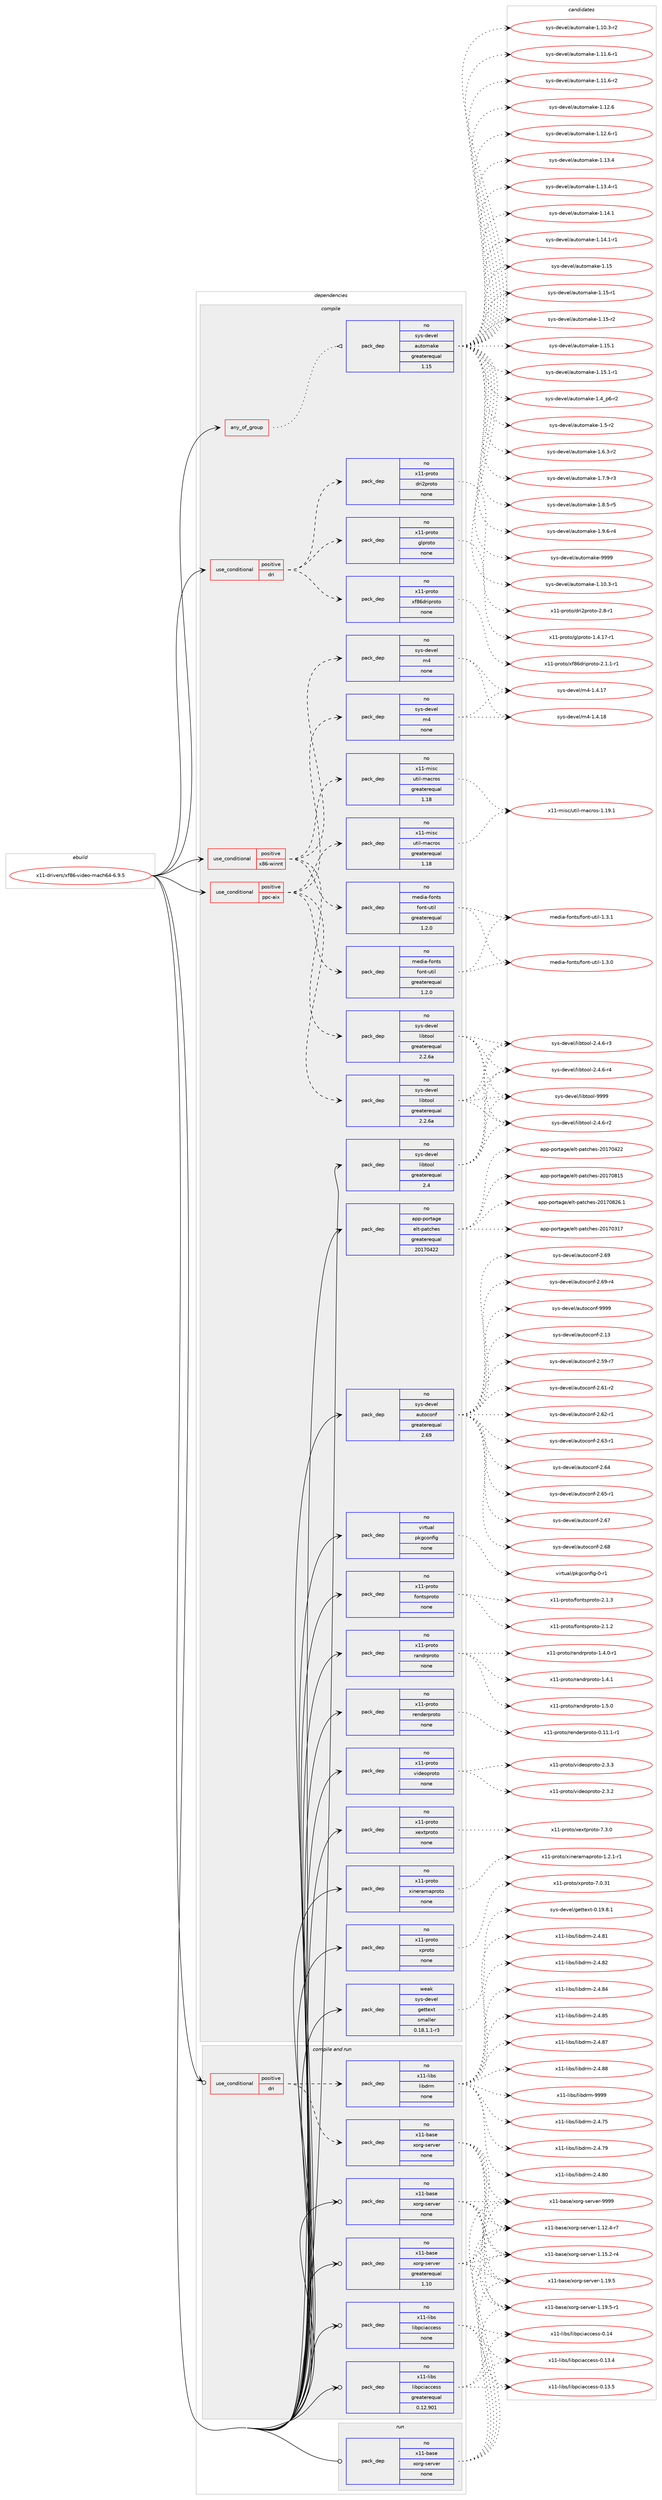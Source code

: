 digraph prolog {

# *************
# Graph options
# *************

newrank=true;
concentrate=true;
compound=true;
graph [rankdir=LR,fontname=Helvetica,fontsize=10,ranksep=1.5];#, ranksep=2.5, nodesep=0.2];
edge  [arrowhead=vee];
node  [fontname=Helvetica,fontsize=10];

# **********
# The ebuild
# **********

subgraph cluster_leftcol {
color=gray;
rank=same;
label=<<i>ebuild</i>>;
id [label="x11-drivers/xf86-video-mach64-6.9.5", color=red, width=4, href="../x11-drivers/xf86-video-mach64-6.9.5.svg"];
}

# ****************
# The dependencies
# ****************

subgraph cluster_midcol {
color=gray;
label=<<i>dependencies</i>>;
subgraph cluster_compile {
fillcolor="#eeeeee";
style=filled;
label=<<i>compile</i>>;
subgraph any9181 {
dependency514249 [label=<<TABLE BORDER="0" CELLBORDER="1" CELLSPACING="0" CELLPADDING="4"><TR><TD CELLPADDING="10">any_of_group</TD></TR></TABLE>>, shape=none, color=red];subgraph pack382736 {
dependency514250 [label=<<TABLE BORDER="0" CELLBORDER="1" CELLSPACING="0" CELLPADDING="4" WIDTH="220"><TR><TD ROWSPAN="6" CELLPADDING="30">pack_dep</TD></TR><TR><TD WIDTH="110">no</TD></TR><TR><TD>sys-devel</TD></TR><TR><TD>automake</TD></TR><TR><TD>greaterequal</TD></TR><TR><TD>1.15</TD></TR></TABLE>>, shape=none, color=blue];
}
dependency514249:e -> dependency514250:w [weight=20,style="dotted",arrowhead="oinv"];
}
id:e -> dependency514249:w [weight=20,style="solid",arrowhead="vee"];
subgraph cond121993 {
dependency514251 [label=<<TABLE BORDER="0" CELLBORDER="1" CELLSPACING="0" CELLPADDING="4"><TR><TD ROWSPAN="3" CELLPADDING="10">use_conditional</TD></TR><TR><TD>positive</TD></TR><TR><TD>dri</TD></TR></TABLE>>, shape=none, color=red];
subgraph pack382737 {
dependency514252 [label=<<TABLE BORDER="0" CELLBORDER="1" CELLSPACING="0" CELLPADDING="4" WIDTH="220"><TR><TD ROWSPAN="6" CELLPADDING="30">pack_dep</TD></TR><TR><TD WIDTH="110">no</TD></TR><TR><TD>x11-proto</TD></TR><TR><TD>xf86driproto</TD></TR><TR><TD>none</TD></TR><TR><TD></TD></TR></TABLE>>, shape=none, color=blue];
}
dependency514251:e -> dependency514252:w [weight=20,style="dashed",arrowhead="vee"];
subgraph pack382738 {
dependency514253 [label=<<TABLE BORDER="0" CELLBORDER="1" CELLSPACING="0" CELLPADDING="4" WIDTH="220"><TR><TD ROWSPAN="6" CELLPADDING="30">pack_dep</TD></TR><TR><TD WIDTH="110">no</TD></TR><TR><TD>x11-proto</TD></TR><TR><TD>glproto</TD></TR><TR><TD>none</TD></TR><TR><TD></TD></TR></TABLE>>, shape=none, color=blue];
}
dependency514251:e -> dependency514253:w [weight=20,style="dashed",arrowhead="vee"];
subgraph pack382739 {
dependency514254 [label=<<TABLE BORDER="0" CELLBORDER="1" CELLSPACING="0" CELLPADDING="4" WIDTH="220"><TR><TD ROWSPAN="6" CELLPADDING="30">pack_dep</TD></TR><TR><TD WIDTH="110">no</TD></TR><TR><TD>x11-proto</TD></TR><TR><TD>dri2proto</TD></TR><TR><TD>none</TD></TR><TR><TD></TD></TR></TABLE>>, shape=none, color=blue];
}
dependency514251:e -> dependency514254:w [weight=20,style="dashed",arrowhead="vee"];
}
id:e -> dependency514251:w [weight=20,style="solid",arrowhead="vee"];
subgraph cond121994 {
dependency514255 [label=<<TABLE BORDER="0" CELLBORDER="1" CELLSPACING="0" CELLPADDING="4"><TR><TD ROWSPAN="3" CELLPADDING="10">use_conditional</TD></TR><TR><TD>positive</TD></TR><TR><TD>ppc-aix</TD></TR></TABLE>>, shape=none, color=red];
subgraph pack382740 {
dependency514256 [label=<<TABLE BORDER="0" CELLBORDER="1" CELLSPACING="0" CELLPADDING="4" WIDTH="220"><TR><TD ROWSPAN="6" CELLPADDING="30">pack_dep</TD></TR><TR><TD WIDTH="110">no</TD></TR><TR><TD>sys-devel</TD></TR><TR><TD>libtool</TD></TR><TR><TD>greaterequal</TD></TR><TR><TD>2.2.6a</TD></TR></TABLE>>, shape=none, color=blue];
}
dependency514255:e -> dependency514256:w [weight=20,style="dashed",arrowhead="vee"];
subgraph pack382741 {
dependency514257 [label=<<TABLE BORDER="0" CELLBORDER="1" CELLSPACING="0" CELLPADDING="4" WIDTH="220"><TR><TD ROWSPAN="6" CELLPADDING="30">pack_dep</TD></TR><TR><TD WIDTH="110">no</TD></TR><TR><TD>sys-devel</TD></TR><TR><TD>m4</TD></TR><TR><TD>none</TD></TR><TR><TD></TD></TR></TABLE>>, shape=none, color=blue];
}
dependency514255:e -> dependency514257:w [weight=20,style="dashed",arrowhead="vee"];
subgraph pack382742 {
dependency514258 [label=<<TABLE BORDER="0" CELLBORDER="1" CELLSPACING="0" CELLPADDING="4" WIDTH="220"><TR><TD ROWSPAN="6" CELLPADDING="30">pack_dep</TD></TR><TR><TD WIDTH="110">no</TD></TR><TR><TD>x11-misc</TD></TR><TR><TD>util-macros</TD></TR><TR><TD>greaterequal</TD></TR><TR><TD>1.18</TD></TR></TABLE>>, shape=none, color=blue];
}
dependency514255:e -> dependency514258:w [weight=20,style="dashed",arrowhead="vee"];
subgraph pack382743 {
dependency514259 [label=<<TABLE BORDER="0" CELLBORDER="1" CELLSPACING="0" CELLPADDING="4" WIDTH="220"><TR><TD ROWSPAN="6" CELLPADDING="30">pack_dep</TD></TR><TR><TD WIDTH="110">no</TD></TR><TR><TD>media-fonts</TD></TR><TR><TD>font-util</TD></TR><TR><TD>greaterequal</TD></TR><TR><TD>1.2.0</TD></TR></TABLE>>, shape=none, color=blue];
}
dependency514255:e -> dependency514259:w [weight=20,style="dashed",arrowhead="vee"];
}
id:e -> dependency514255:w [weight=20,style="solid",arrowhead="vee"];
subgraph cond121995 {
dependency514260 [label=<<TABLE BORDER="0" CELLBORDER="1" CELLSPACING="0" CELLPADDING="4"><TR><TD ROWSPAN="3" CELLPADDING="10">use_conditional</TD></TR><TR><TD>positive</TD></TR><TR><TD>x86-winnt</TD></TR></TABLE>>, shape=none, color=red];
subgraph pack382744 {
dependency514261 [label=<<TABLE BORDER="0" CELLBORDER="1" CELLSPACING="0" CELLPADDING="4" WIDTH="220"><TR><TD ROWSPAN="6" CELLPADDING="30">pack_dep</TD></TR><TR><TD WIDTH="110">no</TD></TR><TR><TD>sys-devel</TD></TR><TR><TD>libtool</TD></TR><TR><TD>greaterequal</TD></TR><TR><TD>2.2.6a</TD></TR></TABLE>>, shape=none, color=blue];
}
dependency514260:e -> dependency514261:w [weight=20,style="dashed",arrowhead="vee"];
subgraph pack382745 {
dependency514262 [label=<<TABLE BORDER="0" CELLBORDER="1" CELLSPACING="0" CELLPADDING="4" WIDTH="220"><TR><TD ROWSPAN="6" CELLPADDING="30">pack_dep</TD></TR><TR><TD WIDTH="110">no</TD></TR><TR><TD>sys-devel</TD></TR><TR><TD>m4</TD></TR><TR><TD>none</TD></TR><TR><TD></TD></TR></TABLE>>, shape=none, color=blue];
}
dependency514260:e -> dependency514262:w [weight=20,style="dashed",arrowhead="vee"];
subgraph pack382746 {
dependency514263 [label=<<TABLE BORDER="0" CELLBORDER="1" CELLSPACING="0" CELLPADDING="4" WIDTH="220"><TR><TD ROWSPAN="6" CELLPADDING="30">pack_dep</TD></TR><TR><TD WIDTH="110">no</TD></TR><TR><TD>x11-misc</TD></TR><TR><TD>util-macros</TD></TR><TR><TD>greaterequal</TD></TR><TR><TD>1.18</TD></TR></TABLE>>, shape=none, color=blue];
}
dependency514260:e -> dependency514263:w [weight=20,style="dashed",arrowhead="vee"];
subgraph pack382747 {
dependency514264 [label=<<TABLE BORDER="0" CELLBORDER="1" CELLSPACING="0" CELLPADDING="4" WIDTH="220"><TR><TD ROWSPAN="6" CELLPADDING="30">pack_dep</TD></TR><TR><TD WIDTH="110">no</TD></TR><TR><TD>media-fonts</TD></TR><TR><TD>font-util</TD></TR><TR><TD>greaterequal</TD></TR><TR><TD>1.2.0</TD></TR></TABLE>>, shape=none, color=blue];
}
dependency514260:e -> dependency514264:w [weight=20,style="dashed",arrowhead="vee"];
}
id:e -> dependency514260:w [weight=20,style="solid",arrowhead="vee"];
subgraph pack382748 {
dependency514265 [label=<<TABLE BORDER="0" CELLBORDER="1" CELLSPACING="0" CELLPADDING="4" WIDTH="220"><TR><TD ROWSPAN="6" CELLPADDING="30">pack_dep</TD></TR><TR><TD WIDTH="110">no</TD></TR><TR><TD>app-portage</TD></TR><TR><TD>elt-patches</TD></TR><TR><TD>greaterequal</TD></TR><TR><TD>20170422</TD></TR></TABLE>>, shape=none, color=blue];
}
id:e -> dependency514265:w [weight=20,style="solid",arrowhead="vee"];
subgraph pack382749 {
dependency514266 [label=<<TABLE BORDER="0" CELLBORDER="1" CELLSPACING="0" CELLPADDING="4" WIDTH="220"><TR><TD ROWSPAN="6" CELLPADDING="30">pack_dep</TD></TR><TR><TD WIDTH="110">no</TD></TR><TR><TD>sys-devel</TD></TR><TR><TD>autoconf</TD></TR><TR><TD>greaterequal</TD></TR><TR><TD>2.69</TD></TR></TABLE>>, shape=none, color=blue];
}
id:e -> dependency514266:w [weight=20,style="solid",arrowhead="vee"];
subgraph pack382750 {
dependency514267 [label=<<TABLE BORDER="0" CELLBORDER="1" CELLSPACING="0" CELLPADDING="4" WIDTH="220"><TR><TD ROWSPAN="6" CELLPADDING="30">pack_dep</TD></TR><TR><TD WIDTH="110">no</TD></TR><TR><TD>sys-devel</TD></TR><TR><TD>libtool</TD></TR><TR><TD>greaterequal</TD></TR><TR><TD>2.4</TD></TR></TABLE>>, shape=none, color=blue];
}
id:e -> dependency514267:w [weight=20,style="solid",arrowhead="vee"];
subgraph pack382751 {
dependency514268 [label=<<TABLE BORDER="0" CELLBORDER="1" CELLSPACING="0" CELLPADDING="4" WIDTH="220"><TR><TD ROWSPAN="6" CELLPADDING="30">pack_dep</TD></TR><TR><TD WIDTH="110">no</TD></TR><TR><TD>virtual</TD></TR><TR><TD>pkgconfig</TD></TR><TR><TD>none</TD></TR><TR><TD></TD></TR></TABLE>>, shape=none, color=blue];
}
id:e -> dependency514268:w [weight=20,style="solid",arrowhead="vee"];
subgraph pack382752 {
dependency514269 [label=<<TABLE BORDER="0" CELLBORDER="1" CELLSPACING="0" CELLPADDING="4" WIDTH="220"><TR><TD ROWSPAN="6" CELLPADDING="30">pack_dep</TD></TR><TR><TD WIDTH="110">no</TD></TR><TR><TD>x11-proto</TD></TR><TR><TD>fontsproto</TD></TR><TR><TD>none</TD></TR><TR><TD></TD></TR></TABLE>>, shape=none, color=blue];
}
id:e -> dependency514269:w [weight=20,style="solid",arrowhead="vee"];
subgraph pack382753 {
dependency514270 [label=<<TABLE BORDER="0" CELLBORDER="1" CELLSPACING="0" CELLPADDING="4" WIDTH="220"><TR><TD ROWSPAN="6" CELLPADDING="30">pack_dep</TD></TR><TR><TD WIDTH="110">no</TD></TR><TR><TD>x11-proto</TD></TR><TR><TD>randrproto</TD></TR><TR><TD>none</TD></TR><TR><TD></TD></TR></TABLE>>, shape=none, color=blue];
}
id:e -> dependency514270:w [weight=20,style="solid",arrowhead="vee"];
subgraph pack382754 {
dependency514271 [label=<<TABLE BORDER="0" CELLBORDER="1" CELLSPACING="0" CELLPADDING="4" WIDTH="220"><TR><TD ROWSPAN="6" CELLPADDING="30">pack_dep</TD></TR><TR><TD WIDTH="110">no</TD></TR><TR><TD>x11-proto</TD></TR><TR><TD>renderproto</TD></TR><TR><TD>none</TD></TR><TR><TD></TD></TR></TABLE>>, shape=none, color=blue];
}
id:e -> dependency514271:w [weight=20,style="solid",arrowhead="vee"];
subgraph pack382755 {
dependency514272 [label=<<TABLE BORDER="0" CELLBORDER="1" CELLSPACING="0" CELLPADDING="4" WIDTH="220"><TR><TD ROWSPAN="6" CELLPADDING="30">pack_dep</TD></TR><TR><TD WIDTH="110">no</TD></TR><TR><TD>x11-proto</TD></TR><TR><TD>videoproto</TD></TR><TR><TD>none</TD></TR><TR><TD></TD></TR></TABLE>>, shape=none, color=blue];
}
id:e -> dependency514272:w [weight=20,style="solid",arrowhead="vee"];
subgraph pack382756 {
dependency514273 [label=<<TABLE BORDER="0" CELLBORDER="1" CELLSPACING="0" CELLPADDING="4" WIDTH="220"><TR><TD ROWSPAN="6" CELLPADDING="30">pack_dep</TD></TR><TR><TD WIDTH="110">no</TD></TR><TR><TD>x11-proto</TD></TR><TR><TD>xextproto</TD></TR><TR><TD>none</TD></TR><TR><TD></TD></TR></TABLE>>, shape=none, color=blue];
}
id:e -> dependency514273:w [weight=20,style="solid",arrowhead="vee"];
subgraph pack382757 {
dependency514274 [label=<<TABLE BORDER="0" CELLBORDER="1" CELLSPACING="0" CELLPADDING="4" WIDTH="220"><TR><TD ROWSPAN="6" CELLPADDING="30">pack_dep</TD></TR><TR><TD WIDTH="110">no</TD></TR><TR><TD>x11-proto</TD></TR><TR><TD>xineramaproto</TD></TR><TR><TD>none</TD></TR><TR><TD></TD></TR></TABLE>>, shape=none, color=blue];
}
id:e -> dependency514274:w [weight=20,style="solid",arrowhead="vee"];
subgraph pack382758 {
dependency514275 [label=<<TABLE BORDER="0" CELLBORDER="1" CELLSPACING="0" CELLPADDING="4" WIDTH="220"><TR><TD ROWSPAN="6" CELLPADDING="30">pack_dep</TD></TR><TR><TD WIDTH="110">no</TD></TR><TR><TD>x11-proto</TD></TR><TR><TD>xproto</TD></TR><TR><TD>none</TD></TR><TR><TD></TD></TR></TABLE>>, shape=none, color=blue];
}
id:e -> dependency514275:w [weight=20,style="solid",arrowhead="vee"];
subgraph pack382759 {
dependency514276 [label=<<TABLE BORDER="0" CELLBORDER="1" CELLSPACING="0" CELLPADDING="4" WIDTH="220"><TR><TD ROWSPAN="6" CELLPADDING="30">pack_dep</TD></TR><TR><TD WIDTH="110">weak</TD></TR><TR><TD>sys-devel</TD></TR><TR><TD>gettext</TD></TR><TR><TD>smaller</TD></TR><TR><TD>0.18.1.1-r3</TD></TR></TABLE>>, shape=none, color=blue];
}
id:e -> dependency514276:w [weight=20,style="solid",arrowhead="vee"];
}
subgraph cluster_compileandrun {
fillcolor="#eeeeee";
style=filled;
label=<<i>compile and run</i>>;
subgraph cond121996 {
dependency514277 [label=<<TABLE BORDER="0" CELLBORDER="1" CELLSPACING="0" CELLPADDING="4"><TR><TD ROWSPAN="3" CELLPADDING="10">use_conditional</TD></TR><TR><TD>positive</TD></TR><TR><TD>dri</TD></TR></TABLE>>, shape=none, color=red];
subgraph pack382760 {
dependency514278 [label=<<TABLE BORDER="0" CELLBORDER="1" CELLSPACING="0" CELLPADDING="4" WIDTH="220"><TR><TD ROWSPAN="6" CELLPADDING="30">pack_dep</TD></TR><TR><TD WIDTH="110">no</TD></TR><TR><TD>x11-base</TD></TR><TR><TD>xorg-server</TD></TR><TR><TD>none</TD></TR><TR><TD></TD></TR></TABLE>>, shape=none, color=blue];
}
dependency514277:e -> dependency514278:w [weight=20,style="dashed",arrowhead="vee"];
subgraph pack382761 {
dependency514279 [label=<<TABLE BORDER="0" CELLBORDER="1" CELLSPACING="0" CELLPADDING="4" WIDTH="220"><TR><TD ROWSPAN="6" CELLPADDING="30">pack_dep</TD></TR><TR><TD WIDTH="110">no</TD></TR><TR><TD>x11-libs</TD></TR><TR><TD>libdrm</TD></TR><TR><TD>none</TD></TR><TR><TD></TD></TR></TABLE>>, shape=none, color=blue];
}
dependency514277:e -> dependency514279:w [weight=20,style="dashed",arrowhead="vee"];
}
id:e -> dependency514277:w [weight=20,style="solid",arrowhead="odotvee"];
subgraph pack382762 {
dependency514280 [label=<<TABLE BORDER="0" CELLBORDER="1" CELLSPACING="0" CELLPADDING="4" WIDTH="220"><TR><TD ROWSPAN="6" CELLPADDING="30">pack_dep</TD></TR><TR><TD WIDTH="110">no</TD></TR><TR><TD>x11-base</TD></TR><TR><TD>xorg-server</TD></TR><TR><TD>greaterequal</TD></TR><TR><TD>1.10</TD></TR></TABLE>>, shape=none, color=blue];
}
id:e -> dependency514280:w [weight=20,style="solid",arrowhead="odotvee"];
subgraph pack382763 {
dependency514281 [label=<<TABLE BORDER="0" CELLBORDER="1" CELLSPACING="0" CELLPADDING="4" WIDTH="220"><TR><TD ROWSPAN="6" CELLPADDING="30">pack_dep</TD></TR><TR><TD WIDTH="110">no</TD></TR><TR><TD>x11-base</TD></TR><TR><TD>xorg-server</TD></TR><TR><TD>none</TD></TR><TR><TD></TD></TR></TABLE>>, shape=none, color=blue];
}
id:e -> dependency514281:w [weight=20,style="solid",arrowhead="odotvee"];
subgraph pack382764 {
dependency514282 [label=<<TABLE BORDER="0" CELLBORDER="1" CELLSPACING="0" CELLPADDING="4" WIDTH="220"><TR><TD ROWSPAN="6" CELLPADDING="30">pack_dep</TD></TR><TR><TD WIDTH="110">no</TD></TR><TR><TD>x11-libs</TD></TR><TR><TD>libpciaccess</TD></TR><TR><TD>greaterequal</TD></TR><TR><TD>0.12.901</TD></TR></TABLE>>, shape=none, color=blue];
}
id:e -> dependency514282:w [weight=20,style="solid",arrowhead="odotvee"];
subgraph pack382765 {
dependency514283 [label=<<TABLE BORDER="0" CELLBORDER="1" CELLSPACING="0" CELLPADDING="4" WIDTH="220"><TR><TD ROWSPAN="6" CELLPADDING="30">pack_dep</TD></TR><TR><TD WIDTH="110">no</TD></TR><TR><TD>x11-libs</TD></TR><TR><TD>libpciaccess</TD></TR><TR><TD>none</TD></TR><TR><TD></TD></TR></TABLE>>, shape=none, color=blue];
}
id:e -> dependency514283:w [weight=20,style="solid",arrowhead="odotvee"];
}
subgraph cluster_run {
fillcolor="#eeeeee";
style=filled;
label=<<i>run</i>>;
subgraph pack382766 {
dependency514284 [label=<<TABLE BORDER="0" CELLBORDER="1" CELLSPACING="0" CELLPADDING="4" WIDTH="220"><TR><TD ROWSPAN="6" CELLPADDING="30">pack_dep</TD></TR><TR><TD WIDTH="110">no</TD></TR><TR><TD>x11-base</TD></TR><TR><TD>xorg-server</TD></TR><TR><TD>none</TD></TR><TR><TD></TD></TR></TABLE>>, shape=none, color=blue];
}
id:e -> dependency514284:w [weight=20,style="solid",arrowhead="odot"];
}
}

# **************
# The candidates
# **************

subgraph cluster_choices {
rank=same;
color=gray;
label=<<i>candidates</i>>;

subgraph choice382736 {
color=black;
nodesep=1;
choice11512111545100101118101108479711711611110997107101454946494846514511449 [label="sys-devel/automake-1.10.3-r1", color=red, width=4,href="../sys-devel/automake-1.10.3-r1.svg"];
choice11512111545100101118101108479711711611110997107101454946494846514511450 [label="sys-devel/automake-1.10.3-r2", color=red, width=4,href="../sys-devel/automake-1.10.3-r2.svg"];
choice11512111545100101118101108479711711611110997107101454946494946544511449 [label="sys-devel/automake-1.11.6-r1", color=red, width=4,href="../sys-devel/automake-1.11.6-r1.svg"];
choice11512111545100101118101108479711711611110997107101454946494946544511450 [label="sys-devel/automake-1.11.6-r2", color=red, width=4,href="../sys-devel/automake-1.11.6-r2.svg"];
choice1151211154510010111810110847971171161111099710710145494649504654 [label="sys-devel/automake-1.12.6", color=red, width=4,href="../sys-devel/automake-1.12.6.svg"];
choice11512111545100101118101108479711711611110997107101454946495046544511449 [label="sys-devel/automake-1.12.6-r1", color=red, width=4,href="../sys-devel/automake-1.12.6-r1.svg"];
choice1151211154510010111810110847971171161111099710710145494649514652 [label="sys-devel/automake-1.13.4", color=red, width=4,href="../sys-devel/automake-1.13.4.svg"];
choice11512111545100101118101108479711711611110997107101454946495146524511449 [label="sys-devel/automake-1.13.4-r1", color=red, width=4,href="../sys-devel/automake-1.13.4-r1.svg"];
choice1151211154510010111810110847971171161111099710710145494649524649 [label="sys-devel/automake-1.14.1", color=red, width=4,href="../sys-devel/automake-1.14.1.svg"];
choice11512111545100101118101108479711711611110997107101454946495246494511449 [label="sys-devel/automake-1.14.1-r1", color=red, width=4,href="../sys-devel/automake-1.14.1-r1.svg"];
choice115121115451001011181011084797117116111109971071014549464953 [label="sys-devel/automake-1.15", color=red, width=4,href="../sys-devel/automake-1.15.svg"];
choice1151211154510010111810110847971171161111099710710145494649534511449 [label="sys-devel/automake-1.15-r1", color=red, width=4,href="../sys-devel/automake-1.15-r1.svg"];
choice1151211154510010111810110847971171161111099710710145494649534511450 [label="sys-devel/automake-1.15-r2", color=red, width=4,href="../sys-devel/automake-1.15-r2.svg"];
choice1151211154510010111810110847971171161111099710710145494649534649 [label="sys-devel/automake-1.15.1", color=red, width=4,href="../sys-devel/automake-1.15.1.svg"];
choice11512111545100101118101108479711711611110997107101454946495346494511449 [label="sys-devel/automake-1.15.1-r1", color=red, width=4,href="../sys-devel/automake-1.15.1-r1.svg"];
choice115121115451001011181011084797117116111109971071014549465295112544511450 [label="sys-devel/automake-1.4_p6-r2", color=red, width=4,href="../sys-devel/automake-1.4_p6-r2.svg"];
choice11512111545100101118101108479711711611110997107101454946534511450 [label="sys-devel/automake-1.5-r2", color=red, width=4,href="../sys-devel/automake-1.5-r2.svg"];
choice115121115451001011181011084797117116111109971071014549465446514511450 [label="sys-devel/automake-1.6.3-r2", color=red, width=4,href="../sys-devel/automake-1.6.3-r2.svg"];
choice115121115451001011181011084797117116111109971071014549465546574511451 [label="sys-devel/automake-1.7.9-r3", color=red, width=4,href="../sys-devel/automake-1.7.9-r3.svg"];
choice115121115451001011181011084797117116111109971071014549465646534511453 [label="sys-devel/automake-1.8.5-r5", color=red, width=4,href="../sys-devel/automake-1.8.5-r5.svg"];
choice115121115451001011181011084797117116111109971071014549465746544511452 [label="sys-devel/automake-1.9.6-r4", color=red, width=4,href="../sys-devel/automake-1.9.6-r4.svg"];
choice115121115451001011181011084797117116111109971071014557575757 [label="sys-devel/automake-9999", color=red, width=4,href="../sys-devel/automake-9999.svg"];
dependency514250:e -> choice11512111545100101118101108479711711611110997107101454946494846514511449:w [style=dotted,weight="100"];
dependency514250:e -> choice11512111545100101118101108479711711611110997107101454946494846514511450:w [style=dotted,weight="100"];
dependency514250:e -> choice11512111545100101118101108479711711611110997107101454946494946544511449:w [style=dotted,weight="100"];
dependency514250:e -> choice11512111545100101118101108479711711611110997107101454946494946544511450:w [style=dotted,weight="100"];
dependency514250:e -> choice1151211154510010111810110847971171161111099710710145494649504654:w [style=dotted,weight="100"];
dependency514250:e -> choice11512111545100101118101108479711711611110997107101454946495046544511449:w [style=dotted,weight="100"];
dependency514250:e -> choice1151211154510010111810110847971171161111099710710145494649514652:w [style=dotted,weight="100"];
dependency514250:e -> choice11512111545100101118101108479711711611110997107101454946495146524511449:w [style=dotted,weight="100"];
dependency514250:e -> choice1151211154510010111810110847971171161111099710710145494649524649:w [style=dotted,weight="100"];
dependency514250:e -> choice11512111545100101118101108479711711611110997107101454946495246494511449:w [style=dotted,weight="100"];
dependency514250:e -> choice115121115451001011181011084797117116111109971071014549464953:w [style=dotted,weight="100"];
dependency514250:e -> choice1151211154510010111810110847971171161111099710710145494649534511449:w [style=dotted,weight="100"];
dependency514250:e -> choice1151211154510010111810110847971171161111099710710145494649534511450:w [style=dotted,weight="100"];
dependency514250:e -> choice1151211154510010111810110847971171161111099710710145494649534649:w [style=dotted,weight="100"];
dependency514250:e -> choice11512111545100101118101108479711711611110997107101454946495346494511449:w [style=dotted,weight="100"];
dependency514250:e -> choice115121115451001011181011084797117116111109971071014549465295112544511450:w [style=dotted,weight="100"];
dependency514250:e -> choice11512111545100101118101108479711711611110997107101454946534511450:w [style=dotted,weight="100"];
dependency514250:e -> choice115121115451001011181011084797117116111109971071014549465446514511450:w [style=dotted,weight="100"];
dependency514250:e -> choice115121115451001011181011084797117116111109971071014549465546574511451:w [style=dotted,weight="100"];
dependency514250:e -> choice115121115451001011181011084797117116111109971071014549465646534511453:w [style=dotted,weight="100"];
dependency514250:e -> choice115121115451001011181011084797117116111109971071014549465746544511452:w [style=dotted,weight="100"];
dependency514250:e -> choice115121115451001011181011084797117116111109971071014557575757:w [style=dotted,weight="100"];
}
subgraph choice382737 {
color=black;
nodesep=1;
choice1204949451121141111161114712010256541001141051121141111161114550464946494511449 [label="x11-proto/xf86driproto-2.1.1-r1", color=red, width=4,href="../x11-proto/xf86driproto-2.1.1-r1.svg"];
dependency514252:e -> choice1204949451121141111161114712010256541001141051121141111161114550464946494511449:w [style=dotted,weight="100"];
}
subgraph choice382738 {
color=black;
nodesep=1;
choice12049494511211411111611147103108112114111116111454946524649554511449 [label="x11-proto/glproto-1.4.17-r1", color=red, width=4,href="../x11-proto/glproto-1.4.17-r1.svg"];
dependency514253:e -> choice12049494511211411111611147103108112114111116111454946524649554511449:w [style=dotted,weight="100"];
}
subgraph choice382739 {
color=black;
nodesep=1;
choice1204949451121141111161114710011410550112114111116111455046564511449 [label="x11-proto/dri2proto-2.8-r1", color=red, width=4,href="../x11-proto/dri2proto-2.8-r1.svg"];
dependency514254:e -> choice1204949451121141111161114710011410550112114111116111455046564511449:w [style=dotted,weight="100"];
}
subgraph choice382740 {
color=black;
nodesep=1;
choice1151211154510010111810110847108105981161111111084550465246544511450 [label="sys-devel/libtool-2.4.6-r2", color=red, width=4,href="../sys-devel/libtool-2.4.6-r2.svg"];
choice1151211154510010111810110847108105981161111111084550465246544511451 [label="sys-devel/libtool-2.4.6-r3", color=red, width=4,href="../sys-devel/libtool-2.4.6-r3.svg"];
choice1151211154510010111810110847108105981161111111084550465246544511452 [label="sys-devel/libtool-2.4.6-r4", color=red, width=4,href="../sys-devel/libtool-2.4.6-r4.svg"];
choice1151211154510010111810110847108105981161111111084557575757 [label="sys-devel/libtool-9999", color=red, width=4,href="../sys-devel/libtool-9999.svg"];
dependency514256:e -> choice1151211154510010111810110847108105981161111111084550465246544511450:w [style=dotted,weight="100"];
dependency514256:e -> choice1151211154510010111810110847108105981161111111084550465246544511451:w [style=dotted,weight="100"];
dependency514256:e -> choice1151211154510010111810110847108105981161111111084550465246544511452:w [style=dotted,weight="100"];
dependency514256:e -> choice1151211154510010111810110847108105981161111111084557575757:w [style=dotted,weight="100"];
}
subgraph choice382741 {
color=black;
nodesep=1;
choice11512111545100101118101108471095245494652464955 [label="sys-devel/m4-1.4.17", color=red, width=4,href="../sys-devel/m4-1.4.17.svg"];
choice11512111545100101118101108471095245494652464956 [label="sys-devel/m4-1.4.18", color=red, width=4,href="../sys-devel/m4-1.4.18.svg"];
dependency514257:e -> choice11512111545100101118101108471095245494652464955:w [style=dotted,weight="100"];
dependency514257:e -> choice11512111545100101118101108471095245494652464956:w [style=dotted,weight="100"];
}
subgraph choice382742 {
color=black;
nodesep=1;
choice120494945109105115994711711610510845109979911411111545494649574649 [label="x11-misc/util-macros-1.19.1", color=red, width=4,href="../x11-misc/util-macros-1.19.1.svg"];
dependency514258:e -> choice120494945109105115994711711610510845109979911411111545494649574649:w [style=dotted,weight="100"];
}
subgraph choice382743 {
color=black;
nodesep=1;
choice10910110010597451021111101161154710211111011645117116105108454946514648 [label="media-fonts/font-util-1.3.0", color=red, width=4,href="../media-fonts/font-util-1.3.0.svg"];
choice10910110010597451021111101161154710211111011645117116105108454946514649 [label="media-fonts/font-util-1.3.1", color=red, width=4,href="../media-fonts/font-util-1.3.1.svg"];
dependency514259:e -> choice10910110010597451021111101161154710211111011645117116105108454946514648:w [style=dotted,weight="100"];
dependency514259:e -> choice10910110010597451021111101161154710211111011645117116105108454946514649:w [style=dotted,weight="100"];
}
subgraph choice382744 {
color=black;
nodesep=1;
choice1151211154510010111810110847108105981161111111084550465246544511450 [label="sys-devel/libtool-2.4.6-r2", color=red, width=4,href="../sys-devel/libtool-2.4.6-r2.svg"];
choice1151211154510010111810110847108105981161111111084550465246544511451 [label="sys-devel/libtool-2.4.6-r3", color=red, width=4,href="../sys-devel/libtool-2.4.6-r3.svg"];
choice1151211154510010111810110847108105981161111111084550465246544511452 [label="sys-devel/libtool-2.4.6-r4", color=red, width=4,href="../sys-devel/libtool-2.4.6-r4.svg"];
choice1151211154510010111810110847108105981161111111084557575757 [label="sys-devel/libtool-9999", color=red, width=4,href="../sys-devel/libtool-9999.svg"];
dependency514261:e -> choice1151211154510010111810110847108105981161111111084550465246544511450:w [style=dotted,weight="100"];
dependency514261:e -> choice1151211154510010111810110847108105981161111111084550465246544511451:w [style=dotted,weight="100"];
dependency514261:e -> choice1151211154510010111810110847108105981161111111084550465246544511452:w [style=dotted,weight="100"];
dependency514261:e -> choice1151211154510010111810110847108105981161111111084557575757:w [style=dotted,weight="100"];
}
subgraph choice382745 {
color=black;
nodesep=1;
choice11512111545100101118101108471095245494652464955 [label="sys-devel/m4-1.4.17", color=red, width=4,href="../sys-devel/m4-1.4.17.svg"];
choice11512111545100101118101108471095245494652464956 [label="sys-devel/m4-1.4.18", color=red, width=4,href="../sys-devel/m4-1.4.18.svg"];
dependency514262:e -> choice11512111545100101118101108471095245494652464955:w [style=dotted,weight="100"];
dependency514262:e -> choice11512111545100101118101108471095245494652464956:w [style=dotted,weight="100"];
}
subgraph choice382746 {
color=black;
nodesep=1;
choice120494945109105115994711711610510845109979911411111545494649574649 [label="x11-misc/util-macros-1.19.1", color=red, width=4,href="../x11-misc/util-macros-1.19.1.svg"];
dependency514263:e -> choice120494945109105115994711711610510845109979911411111545494649574649:w [style=dotted,weight="100"];
}
subgraph choice382747 {
color=black;
nodesep=1;
choice10910110010597451021111101161154710211111011645117116105108454946514648 [label="media-fonts/font-util-1.3.0", color=red, width=4,href="../media-fonts/font-util-1.3.0.svg"];
choice10910110010597451021111101161154710211111011645117116105108454946514649 [label="media-fonts/font-util-1.3.1", color=red, width=4,href="../media-fonts/font-util-1.3.1.svg"];
dependency514264:e -> choice10910110010597451021111101161154710211111011645117116105108454946514648:w [style=dotted,weight="100"];
dependency514264:e -> choice10910110010597451021111101161154710211111011645117116105108454946514649:w [style=dotted,weight="100"];
}
subgraph choice382748 {
color=black;
nodesep=1;
choice97112112451121111141169710310147101108116451129711699104101115455048495548514955 [label="app-portage/elt-patches-20170317", color=red, width=4,href="../app-portage/elt-patches-20170317.svg"];
choice97112112451121111141169710310147101108116451129711699104101115455048495548525050 [label="app-portage/elt-patches-20170422", color=red, width=4,href="../app-portage/elt-patches-20170422.svg"];
choice97112112451121111141169710310147101108116451129711699104101115455048495548564953 [label="app-portage/elt-patches-20170815", color=red, width=4,href="../app-portage/elt-patches-20170815.svg"];
choice971121124511211111411697103101471011081164511297116991041011154550484955485650544649 [label="app-portage/elt-patches-20170826.1", color=red, width=4,href="../app-portage/elt-patches-20170826.1.svg"];
dependency514265:e -> choice97112112451121111141169710310147101108116451129711699104101115455048495548514955:w [style=dotted,weight="100"];
dependency514265:e -> choice97112112451121111141169710310147101108116451129711699104101115455048495548525050:w [style=dotted,weight="100"];
dependency514265:e -> choice97112112451121111141169710310147101108116451129711699104101115455048495548564953:w [style=dotted,weight="100"];
dependency514265:e -> choice971121124511211111411697103101471011081164511297116991041011154550484955485650544649:w [style=dotted,weight="100"];
}
subgraph choice382749 {
color=black;
nodesep=1;
choice115121115451001011181011084797117116111991111101024550464951 [label="sys-devel/autoconf-2.13", color=red, width=4,href="../sys-devel/autoconf-2.13.svg"];
choice1151211154510010111810110847971171161119911111010245504653574511455 [label="sys-devel/autoconf-2.59-r7", color=red, width=4,href="../sys-devel/autoconf-2.59-r7.svg"];
choice1151211154510010111810110847971171161119911111010245504654494511450 [label="sys-devel/autoconf-2.61-r2", color=red, width=4,href="../sys-devel/autoconf-2.61-r2.svg"];
choice1151211154510010111810110847971171161119911111010245504654504511449 [label="sys-devel/autoconf-2.62-r1", color=red, width=4,href="../sys-devel/autoconf-2.62-r1.svg"];
choice1151211154510010111810110847971171161119911111010245504654514511449 [label="sys-devel/autoconf-2.63-r1", color=red, width=4,href="../sys-devel/autoconf-2.63-r1.svg"];
choice115121115451001011181011084797117116111991111101024550465452 [label="sys-devel/autoconf-2.64", color=red, width=4,href="../sys-devel/autoconf-2.64.svg"];
choice1151211154510010111810110847971171161119911111010245504654534511449 [label="sys-devel/autoconf-2.65-r1", color=red, width=4,href="../sys-devel/autoconf-2.65-r1.svg"];
choice115121115451001011181011084797117116111991111101024550465455 [label="sys-devel/autoconf-2.67", color=red, width=4,href="../sys-devel/autoconf-2.67.svg"];
choice115121115451001011181011084797117116111991111101024550465456 [label="sys-devel/autoconf-2.68", color=red, width=4,href="../sys-devel/autoconf-2.68.svg"];
choice115121115451001011181011084797117116111991111101024550465457 [label="sys-devel/autoconf-2.69", color=red, width=4,href="../sys-devel/autoconf-2.69.svg"];
choice1151211154510010111810110847971171161119911111010245504654574511452 [label="sys-devel/autoconf-2.69-r4", color=red, width=4,href="../sys-devel/autoconf-2.69-r4.svg"];
choice115121115451001011181011084797117116111991111101024557575757 [label="sys-devel/autoconf-9999", color=red, width=4,href="../sys-devel/autoconf-9999.svg"];
dependency514266:e -> choice115121115451001011181011084797117116111991111101024550464951:w [style=dotted,weight="100"];
dependency514266:e -> choice1151211154510010111810110847971171161119911111010245504653574511455:w [style=dotted,weight="100"];
dependency514266:e -> choice1151211154510010111810110847971171161119911111010245504654494511450:w [style=dotted,weight="100"];
dependency514266:e -> choice1151211154510010111810110847971171161119911111010245504654504511449:w [style=dotted,weight="100"];
dependency514266:e -> choice1151211154510010111810110847971171161119911111010245504654514511449:w [style=dotted,weight="100"];
dependency514266:e -> choice115121115451001011181011084797117116111991111101024550465452:w [style=dotted,weight="100"];
dependency514266:e -> choice1151211154510010111810110847971171161119911111010245504654534511449:w [style=dotted,weight="100"];
dependency514266:e -> choice115121115451001011181011084797117116111991111101024550465455:w [style=dotted,weight="100"];
dependency514266:e -> choice115121115451001011181011084797117116111991111101024550465456:w [style=dotted,weight="100"];
dependency514266:e -> choice115121115451001011181011084797117116111991111101024550465457:w [style=dotted,weight="100"];
dependency514266:e -> choice1151211154510010111810110847971171161119911111010245504654574511452:w [style=dotted,weight="100"];
dependency514266:e -> choice115121115451001011181011084797117116111991111101024557575757:w [style=dotted,weight="100"];
}
subgraph choice382750 {
color=black;
nodesep=1;
choice1151211154510010111810110847108105981161111111084550465246544511450 [label="sys-devel/libtool-2.4.6-r2", color=red, width=4,href="../sys-devel/libtool-2.4.6-r2.svg"];
choice1151211154510010111810110847108105981161111111084550465246544511451 [label="sys-devel/libtool-2.4.6-r3", color=red, width=4,href="../sys-devel/libtool-2.4.6-r3.svg"];
choice1151211154510010111810110847108105981161111111084550465246544511452 [label="sys-devel/libtool-2.4.6-r4", color=red, width=4,href="../sys-devel/libtool-2.4.6-r4.svg"];
choice1151211154510010111810110847108105981161111111084557575757 [label="sys-devel/libtool-9999", color=red, width=4,href="../sys-devel/libtool-9999.svg"];
dependency514267:e -> choice1151211154510010111810110847108105981161111111084550465246544511450:w [style=dotted,weight="100"];
dependency514267:e -> choice1151211154510010111810110847108105981161111111084550465246544511451:w [style=dotted,weight="100"];
dependency514267:e -> choice1151211154510010111810110847108105981161111111084550465246544511452:w [style=dotted,weight="100"];
dependency514267:e -> choice1151211154510010111810110847108105981161111111084557575757:w [style=dotted,weight="100"];
}
subgraph choice382751 {
color=black;
nodesep=1;
choice11810511411611797108471121071039911111010210510345484511449 [label="virtual/pkgconfig-0-r1", color=red, width=4,href="../virtual/pkgconfig-0-r1.svg"];
dependency514268:e -> choice11810511411611797108471121071039911111010210510345484511449:w [style=dotted,weight="100"];
}
subgraph choice382752 {
color=black;
nodesep=1;
choice12049494511211411111611147102111110116115112114111116111455046494650 [label="x11-proto/fontsproto-2.1.2", color=red, width=4,href="../x11-proto/fontsproto-2.1.2.svg"];
choice12049494511211411111611147102111110116115112114111116111455046494651 [label="x11-proto/fontsproto-2.1.3", color=red, width=4,href="../x11-proto/fontsproto-2.1.3.svg"];
dependency514269:e -> choice12049494511211411111611147102111110116115112114111116111455046494650:w [style=dotted,weight="100"];
dependency514269:e -> choice12049494511211411111611147102111110116115112114111116111455046494651:w [style=dotted,weight="100"];
}
subgraph choice382753 {
color=black;
nodesep=1;
choice12049494511211411111611147114971101001141121141111161114549465246484511449 [label="x11-proto/randrproto-1.4.0-r1", color=red, width=4,href="../x11-proto/randrproto-1.4.0-r1.svg"];
choice1204949451121141111161114711497110100114112114111116111454946524649 [label="x11-proto/randrproto-1.4.1", color=red, width=4,href="../x11-proto/randrproto-1.4.1.svg"];
choice1204949451121141111161114711497110100114112114111116111454946534648 [label="x11-proto/randrproto-1.5.0", color=red, width=4,href="../x11-proto/randrproto-1.5.0.svg"];
dependency514270:e -> choice12049494511211411111611147114971101001141121141111161114549465246484511449:w [style=dotted,weight="100"];
dependency514270:e -> choice1204949451121141111161114711497110100114112114111116111454946524649:w [style=dotted,weight="100"];
dependency514270:e -> choice1204949451121141111161114711497110100114112114111116111454946534648:w [style=dotted,weight="100"];
}
subgraph choice382754 {
color=black;
nodesep=1;
choice12049494511211411111611147114101110100101114112114111116111454846494946494511449 [label="x11-proto/renderproto-0.11.1-r1", color=red, width=4,href="../x11-proto/renderproto-0.11.1-r1.svg"];
dependency514271:e -> choice12049494511211411111611147114101110100101114112114111116111454846494946494511449:w [style=dotted,weight="100"];
}
subgraph choice382755 {
color=black;
nodesep=1;
choice12049494511211411111611147118105100101111112114111116111455046514650 [label="x11-proto/videoproto-2.3.2", color=red, width=4,href="../x11-proto/videoproto-2.3.2.svg"];
choice12049494511211411111611147118105100101111112114111116111455046514651 [label="x11-proto/videoproto-2.3.3", color=red, width=4,href="../x11-proto/videoproto-2.3.3.svg"];
dependency514272:e -> choice12049494511211411111611147118105100101111112114111116111455046514650:w [style=dotted,weight="100"];
dependency514272:e -> choice12049494511211411111611147118105100101111112114111116111455046514651:w [style=dotted,weight="100"];
}
subgraph choice382756 {
color=black;
nodesep=1;
choice12049494511211411111611147120101120116112114111116111455546514648 [label="x11-proto/xextproto-7.3.0", color=red, width=4,href="../x11-proto/xextproto-7.3.0.svg"];
dependency514273:e -> choice12049494511211411111611147120101120116112114111116111455546514648:w [style=dotted,weight="100"];
}
subgraph choice382757 {
color=black;
nodesep=1;
choice1204949451121141111161114712010511010111497109971121141111161114549465046494511449 [label="x11-proto/xineramaproto-1.2.1-r1", color=red, width=4,href="../x11-proto/xineramaproto-1.2.1-r1.svg"];
dependency514274:e -> choice1204949451121141111161114712010511010111497109971121141111161114549465046494511449:w [style=dotted,weight="100"];
}
subgraph choice382758 {
color=black;
nodesep=1;
choice1204949451121141111161114712011211411111611145554648465149 [label="x11-proto/xproto-7.0.31", color=red, width=4,href="../x11-proto/xproto-7.0.31.svg"];
dependency514275:e -> choice1204949451121141111161114712011211411111611145554648465149:w [style=dotted,weight="100"];
}
subgraph choice382759 {
color=black;
nodesep=1;
choice1151211154510010111810110847103101116116101120116454846495746564649 [label="sys-devel/gettext-0.19.8.1", color=red, width=4,href="../sys-devel/gettext-0.19.8.1.svg"];
dependency514276:e -> choice1151211154510010111810110847103101116116101120116454846495746564649:w [style=dotted,weight="100"];
}
subgraph choice382760 {
color=black;
nodesep=1;
choice12049494598971151014712011111410345115101114118101114454946495046524511455 [label="x11-base/xorg-server-1.12.4-r7", color=red, width=4,href="../x11-base/xorg-server-1.12.4-r7.svg"];
choice12049494598971151014712011111410345115101114118101114454946495346504511452 [label="x11-base/xorg-server-1.15.2-r4", color=red, width=4,href="../x11-base/xorg-server-1.15.2-r4.svg"];
choice1204949459897115101471201111141034511510111411810111445494649574653 [label="x11-base/xorg-server-1.19.5", color=red, width=4,href="../x11-base/xorg-server-1.19.5.svg"];
choice12049494598971151014712011111410345115101114118101114454946495746534511449 [label="x11-base/xorg-server-1.19.5-r1", color=red, width=4,href="../x11-base/xorg-server-1.19.5-r1.svg"];
choice120494945989711510147120111114103451151011141181011144557575757 [label="x11-base/xorg-server-9999", color=red, width=4,href="../x11-base/xorg-server-9999.svg"];
dependency514278:e -> choice12049494598971151014712011111410345115101114118101114454946495046524511455:w [style=dotted,weight="100"];
dependency514278:e -> choice12049494598971151014712011111410345115101114118101114454946495346504511452:w [style=dotted,weight="100"];
dependency514278:e -> choice1204949459897115101471201111141034511510111411810111445494649574653:w [style=dotted,weight="100"];
dependency514278:e -> choice12049494598971151014712011111410345115101114118101114454946495746534511449:w [style=dotted,weight="100"];
dependency514278:e -> choice120494945989711510147120111114103451151011141181011144557575757:w [style=dotted,weight="100"];
}
subgraph choice382761 {
color=black;
nodesep=1;
choice12049494510810598115471081059810011410945504652465553 [label="x11-libs/libdrm-2.4.75", color=red, width=4,href="../x11-libs/libdrm-2.4.75.svg"];
choice12049494510810598115471081059810011410945504652465557 [label="x11-libs/libdrm-2.4.79", color=red, width=4,href="../x11-libs/libdrm-2.4.79.svg"];
choice12049494510810598115471081059810011410945504652465648 [label="x11-libs/libdrm-2.4.80", color=red, width=4,href="../x11-libs/libdrm-2.4.80.svg"];
choice12049494510810598115471081059810011410945504652465649 [label="x11-libs/libdrm-2.4.81", color=red, width=4,href="../x11-libs/libdrm-2.4.81.svg"];
choice12049494510810598115471081059810011410945504652465650 [label="x11-libs/libdrm-2.4.82", color=red, width=4,href="../x11-libs/libdrm-2.4.82.svg"];
choice12049494510810598115471081059810011410945504652465652 [label="x11-libs/libdrm-2.4.84", color=red, width=4,href="../x11-libs/libdrm-2.4.84.svg"];
choice12049494510810598115471081059810011410945504652465653 [label="x11-libs/libdrm-2.4.85", color=red, width=4,href="../x11-libs/libdrm-2.4.85.svg"];
choice12049494510810598115471081059810011410945504652465655 [label="x11-libs/libdrm-2.4.87", color=red, width=4,href="../x11-libs/libdrm-2.4.87.svg"];
choice12049494510810598115471081059810011410945504652465656 [label="x11-libs/libdrm-2.4.88", color=red, width=4,href="../x11-libs/libdrm-2.4.88.svg"];
choice1204949451081059811547108105981001141094557575757 [label="x11-libs/libdrm-9999", color=red, width=4,href="../x11-libs/libdrm-9999.svg"];
dependency514279:e -> choice12049494510810598115471081059810011410945504652465553:w [style=dotted,weight="100"];
dependency514279:e -> choice12049494510810598115471081059810011410945504652465557:w [style=dotted,weight="100"];
dependency514279:e -> choice12049494510810598115471081059810011410945504652465648:w [style=dotted,weight="100"];
dependency514279:e -> choice12049494510810598115471081059810011410945504652465649:w [style=dotted,weight="100"];
dependency514279:e -> choice12049494510810598115471081059810011410945504652465650:w [style=dotted,weight="100"];
dependency514279:e -> choice12049494510810598115471081059810011410945504652465652:w [style=dotted,weight="100"];
dependency514279:e -> choice12049494510810598115471081059810011410945504652465653:w [style=dotted,weight="100"];
dependency514279:e -> choice12049494510810598115471081059810011410945504652465655:w [style=dotted,weight="100"];
dependency514279:e -> choice12049494510810598115471081059810011410945504652465656:w [style=dotted,weight="100"];
dependency514279:e -> choice1204949451081059811547108105981001141094557575757:w [style=dotted,weight="100"];
}
subgraph choice382762 {
color=black;
nodesep=1;
choice12049494598971151014712011111410345115101114118101114454946495046524511455 [label="x11-base/xorg-server-1.12.4-r7", color=red, width=4,href="../x11-base/xorg-server-1.12.4-r7.svg"];
choice12049494598971151014712011111410345115101114118101114454946495346504511452 [label="x11-base/xorg-server-1.15.2-r4", color=red, width=4,href="../x11-base/xorg-server-1.15.2-r4.svg"];
choice1204949459897115101471201111141034511510111411810111445494649574653 [label="x11-base/xorg-server-1.19.5", color=red, width=4,href="../x11-base/xorg-server-1.19.5.svg"];
choice12049494598971151014712011111410345115101114118101114454946495746534511449 [label="x11-base/xorg-server-1.19.5-r1", color=red, width=4,href="../x11-base/xorg-server-1.19.5-r1.svg"];
choice120494945989711510147120111114103451151011141181011144557575757 [label="x11-base/xorg-server-9999", color=red, width=4,href="../x11-base/xorg-server-9999.svg"];
dependency514280:e -> choice12049494598971151014712011111410345115101114118101114454946495046524511455:w [style=dotted,weight="100"];
dependency514280:e -> choice12049494598971151014712011111410345115101114118101114454946495346504511452:w [style=dotted,weight="100"];
dependency514280:e -> choice1204949459897115101471201111141034511510111411810111445494649574653:w [style=dotted,weight="100"];
dependency514280:e -> choice12049494598971151014712011111410345115101114118101114454946495746534511449:w [style=dotted,weight="100"];
dependency514280:e -> choice120494945989711510147120111114103451151011141181011144557575757:w [style=dotted,weight="100"];
}
subgraph choice382763 {
color=black;
nodesep=1;
choice12049494598971151014712011111410345115101114118101114454946495046524511455 [label="x11-base/xorg-server-1.12.4-r7", color=red, width=4,href="../x11-base/xorg-server-1.12.4-r7.svg"];
choice12049494598971151014712011111410345115101114118101114454946495346504511452 [label="x11-base/xorg-server-1.15.2-r4", color=red, width=4,href="../x11-base/xorg-server-1.15.2-r4.svg"];
choice1204949459897115101471201111141034511510111411810111445494649574653 [label="x11-base/xorg-server-1.19.5", color=red, width=4,href="../x11-base/xorg-server-1.19.5.svg"];
choice12049494598971151014712011111410345115101114118101114454946495746534511449 [label="x11-base/xorg-server-1.19.5-r1", color=red, width=4,href="../x11-base/xorg-server-1.19.5-r1.svg"];
choice120494945989711510147120111114103451151011141181011144557575757 [label="x11-base/xorg-server-9999", color=red, width=4,href="../x11-base/xorg-server-9999.svg"];
dependency514281:e -> choice12049494598971151014712011111410345115101114118101114454946495046524511455:w [style=dotted,weight="100"];
dependency514281:e -> choice12049494598971151014712011111410345115101114118101114454946495346504511452:w [style=dotted,weight="100"];
dependency514281:e -> choice1204949459897115101471201111141034511510111411810111445494649574653:w [style=dotted,weight="100"];
dependency514281:e -> choice12049494598971151014712011111410345115101114118101114454946495746534511449:w [style=dotted,weight="100"];
dependency514281:e -> choice120494945989711510147120111114103451151011141181011144557575757:w [style=dotted,weight="100"];
}
subgraph choice382764 {
color=black;
nodesep=1;
choice1204949451081059811547108105981129910597999910111511545484649514652 [label="x11-libs/libpciaccess-0.13.4", color=red, width=4,href="../x11-libs/libpciaccess-0.13.4.svg"];
choice1204949451081059811547108105981129910597999910111511545484649514653 [label="x11-libs/libpciaccess-0.13.5", color=red, width=4,href="../x11-libs/libpciaccess-0.13.5.svg"];
choice120494945108105981154710810598112991059799991011151154548464952 [label="x11-libs/libpciaccess-0.14", color=red, width=4,href="../x11-libs/libpciaccess-0.14.svg"];
dependency514282:e -> choice1204949451081059811547108105981129910597999910111511545484649514652:w [style=dotted,weight="100"];
dependency514282:e -> choice1204949451081059811547108105981129910597999910111511545484649514653:w [style=dotted,weight="100"];
dependency514282:e -> choice120494945108105981154710810598112991059799991011151154548464952:w [style=dotted,weight="100"];
}
subgraph choice382765 {
color=black;
nodesep=1;
choice1204949451081059811547108105981129910597999910111511545484649514652 [label="x11-libs/libpciaccess-0.13.4", color=red, width=4,href="../x11-libs/libpciaccess-0.13.4.svg"];
choice1204949451081059811547108105981129910597999910111511545484649514653 [label="x11-libs/libpciaccess-0.13.5", color=red, width=4,href="../x11-libs/libpciaccess-0.13.5.svg"];
choice120494945108105981154710810598112991059799991011151154548464952 [label="x11-libs/libpciaccess-0.14", color=red, width=4,href="../x11-libs/libpciaccess-0.14.svg"];
dependency514283:e -> choice1204949451081059811547108105981129910597999910111511545484649514652:w [style=dotted,weight="100"];
dependency514283:e -> choice1204949451081059811547108105981129910597999910111511545484649514653:w [style=dotted,weight="100"];
dependency514283:e -> choice120494945108105981154710810598112991059799991011151154548464952:w [style=dotted,weight="100"];
}
subgraph choice382766 {
color=black;
nodesep=1;
choice12049494598971151014712011111410345115101114118101114454946495046524511455 [label="x11-base/xorg-server-1.12.4-r7", color=red, width=4,href="../x11-base/xorg-server-1.12.4-r7.svg"];
choice12049494598971151014712011111410345115101114118101114454946495346504511452 [label="x11-base/xorg-server-1.15.2-r4", color=red, width=4,href="../x11-base/xorg-server-1.15.2-r4.svg"];
choice1204949459897115101471201111141034511510111411810111445494649574653 [label="x11-base/xorg-server-1.19.5", color=red, width=4,href="../x11-base/xorg-server-1.19.5.svg"];
choice12049494598971151014712011111410345115101114118101114454946495746534511449 [label="x11-base/xorg-server-1.19.5-r1", color=red, width=4,href="../x11-base/xorg-server-1.19.5-r1.svg"];
choice120494945989711510147120111114103451151011141181011144557575757 [label="x11-base/xorg-server-9999", color=red, width=4,href="../x11-base/xorg-server-9999.svg"];
dependency514284:e -> choice12049494598971151014712011111410345115101114118101114454946495046524511455:w [style=dotted,weight="100"];
dependency514284:e -> choice12049494598971151014712011111410345115101114118101114454946495346504511452:w [style=dotted,weight="100"];
dependency514284:e -> choice1204949459897115101471201111141034511510111411810111445494649574653:w [style=dotted,weight="100"];
dependency514284:e -> choice12049494598971151014712011111410345115101114118101114454946495746534511449:w [style=dotted,weight="100"];
dependency514284:e -> choice120494945989711510147120111114103451151011141181011144557575757:w [style=dotted,weight="100"];
}
}

}
